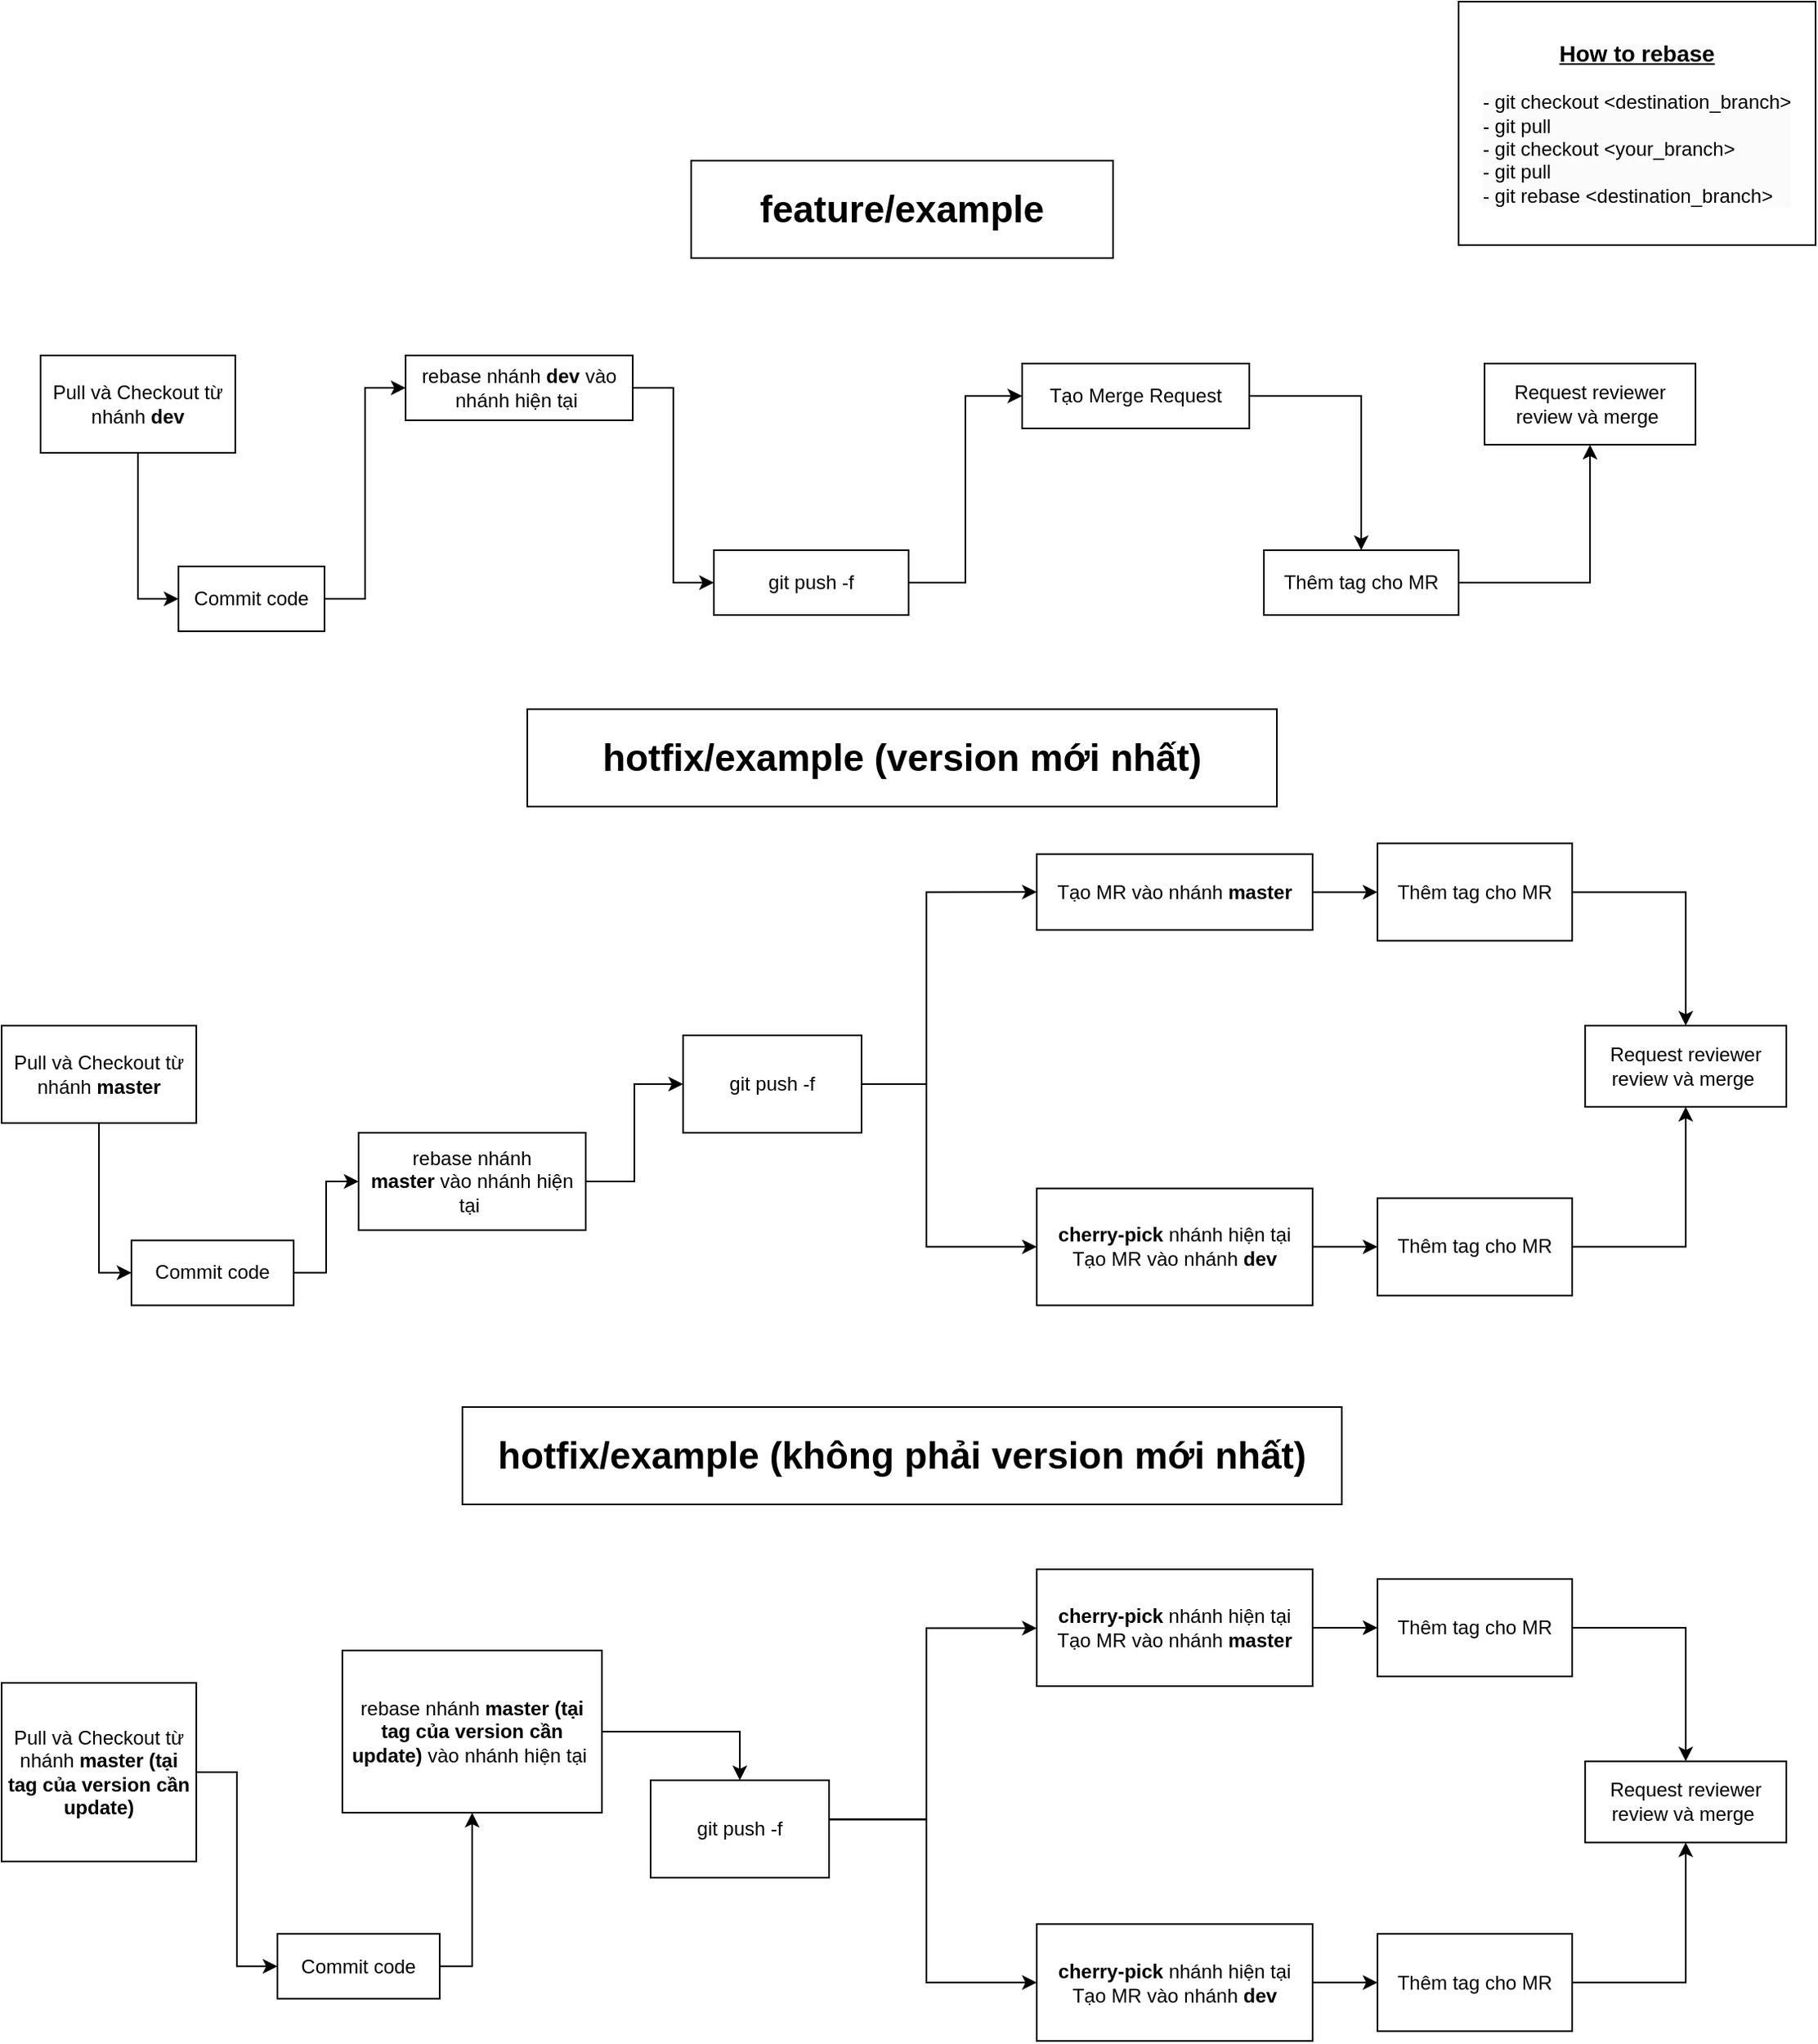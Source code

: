 <mxfile version="21.6.9" type="device">
  <diagram name="Page-1" id="8p-41tzVHDU2A6d6gh-D">
    <mxGraphModel dx="1362" dy="771" grid="1" gridSize="10" guides="1" tooltips="1" connect="1" arrows="1" fold="1" page="1" pageScale="1" pageWidth="1169" pageHeight="827" math="0" shadow="0">
      <root>
        <mxCell id="0" />
        <mxCell id="1" parent="0" />
        <mxCell id="7fiDD-AKE3JGjJnr2jTb-26" style="edgeStyle=orthogonalEdgeStyle;rounded=0;orthogonalLoop=1;jettySize=auto;html=1;entryX=0;entryY=0.5;entryDx=0;entryDy=0;" parent="1" source="7fiDD-AKE3JGjJnr2jTb-1" target="7fiDD-AKE3JGjJnr2jTb-3" edge="1">
          <mxGeometry relative="1" as="geometry" />
        </mxCell>
        <mxCell id="7fiDD-AKE3JGjJnr2jTb-1" value="Pull và Checkout từ nhánh &lt;b&gt;dev&lt;/b&gt;" style="rounded=0;whiteSpace=wrap;html=1;" parent="1" vertex="1">
          <mxGeometry x="54" y="222" width="120" height="60" as="geometry" />
        </mxCell>
        <mxCell id="7fiDD-AKE3JGjJnr2jTb-29" style="edgeStyle=orthogonalEdgeStyle;rounded=0;orthogonalLoop=1;jettySize=auto;html=1;entryX=0;entryY=0.5;entryDx=0;entryDy=0;" parent="1" source="7fiDD-AKE3JGjJnr2jTb-3" target="7fiDD-AKE3JGjJnr2jTb-5" edge="1">
          <mxGeometry relative="1" as="geometry" />
        </mxCell>
        <UserObject label="Commit code" link="https://git.rabiloo.net/mobile/work-flow/git-flow/-/blob/main/gitflow.md?ref_type=heads#commit-message-naming" id="7fiDD-AKE3JGjJnr2jTb-3">
          <mxCell style="rounded=0;whiteSpace=wrap;html=1;" parent="1" vertex="1">
            <mxGeometry x="139" y="352" width="90" height="40" as="geometry" />
          </mxCell>
        </UserObject>
        <mxCell id="7fiDD-AKE3JGjJnr2jTb-30" style="edgeStyle=orthogonalEdgeStyle;rounded=0;orthogonalLoop=1;jettySize=auto;html=1;entryX=0;entryY=0.5;entryDx=0;entryDy=0;" parent="1" source="7fiDD-AKE3JGjJnr2jTb-5" target="7fiDD-AKE3JGjJnr2jTb-7" edge="1">
          <mxGeometry relative="1" as="geometry" />
        </mxCell>
        <mxCell id="7fiDD-AKE3JGjJnr2jTb-5" value="rebase nhánh &lt;b&gt;dev&lt;/b&gt; vào nhánh hiện tại&amp;nbsp;" style="rounded=0;whiteSpace=wrap;html=1;" parent="1" vertex="1">
          <mxGeometry x="279" y="222" width="140" height="40" as="geometry" />
        </mxCell>
        <mxCell id="7fiDD-AKE3JGjJnr2jTb-49" style="edgeStyle=orthogonalEdgeStyle;rounded=0;orthogonalLoop=1;jettySize=auto;html=1;entryX=0;entryY=0.5;entryDx=0;entryDy=0;" parent="1" source="7fiDD-AKE3JGjJnr2jTb-7" target="7fiDD-AKE3JGjJnr2jTb-8" edge="1">
          <mxGeometry relative="1" as="geometry" />
        </mxCell>
        <mxCell id="7fiDD-AKE3JGjJnr2jTb-7" value="git push -f" style="rounded=0;whiteSpace=wrap;html=1;" parent="1" vertex="1">
          <mxGeometry x="469" y="342" width="120" height="40" as="geometry" />
        </mxCell>
        <mxCell id="qlPfx9N4xRwyqrv7Mhjt-3" style="edgeStyle=orthogonalEdgeStyle;rounded=0;orthogonalLoop=1;jettySize=auto;html=1;entryX=0.5;entryY=0;entryDx=0;entryDy=0;" parent="1" source="7fiDD-AKE3JGjJnr2jTb-8" target="qlPfx9N4xRwyqrv7Mhjt-2" edge="1">
          <mxGeometry relative="1" as="geometry" />
        </mxCell>
        <UserObject label="Tạo Merge Request" link="https://git.rabiloo.net/mobile/work-flow/git-flow/-/blob/main/gitflow.md?ref_type=heads#pull-request-naming" id="7fiDD-AKE3JGjJnr2jTb-8">
          <mxCell style="rounded=0;whiteSpace=wrap;html=1;fontStyle=0" parent="1" vertex="1">
            <mxGeometry x="659" y="227" width="140" height="40" as="geometry" />
          </mxCell>
        </UserObject>
        <mxCell id="7fiDD-AKE3JGjJnr2jTb-23" style="edgeStyle=orthogonalEdgeStyle;rounded=0;orthogonalLoop=1;jettySize=auto;html=1;entryX=0;entryY=0.5;entryDx=0;entryDy=0;" parent="1" source="7fiDD-AKE3JGjJnr2jTb-13" target="7fiDD-AKE3JGjJnr2jTb-14" edge="1">
          <mxGeometry relative="1" as="geometry" />
        </mxCell>
        <mxCell id="7fiDD-AKE3JGjJnr2jTb-13" value="Pull và Checkout từ nhánh &lt;b&gt;master&lt;/b&gt;" style="rounded=0;whiteSpace=wrap;html=1;" parent="1" vertex="1">
          <mxGeometry x="30" y="635" width="120" height="60" as="geometry" />
        </mxCell>
        <mxCell id="7fiDD-AKE3JGjJnr2jTb-54" style="edgeStyle=orthogonalEdgeStyle;rounded=0;orthogonalLoop=1;jettySize=auto;html=1;entryX=0;entryY=0.5;entryDx=0;entryDy=0;" parent="1" source="7fiDD-AKE3JGjJnr2jTb-14" target="y3Y4lg6fOU0EaFiOg16w-1" edge="1">
          <mxGeometry relative="1" as="geometry" />
        </mxCell>
        <UserObject label="Commit code" link="https://git.rabiloo.net/mobile/work-flow/git-flow/-/blob/main/gitflow.md?ref_type=heads#commit-message-naming" id="7fiDD-AKE3JGjJnr2jTb-14">
          <mxCell style="rounded=0;whiteSpace=wrap;html=1;" parent="1" vertex="1">
            <mxGeometry x="110" y="767.31" width="100" height="40" as="geometry" />
          </mxCell>
        </UserObject>
        <mxCell id="y3Y4lg6fOU0EaFiOg16w-3" style="edgeStyle=orthogonalEdgeStyle;rounded=0;orthogonalLoop=1;jettySize=auto;html=1;entryX=0;entryY=0.5;entryDx=0;entryDy=0;" edge="1" parent="1" source="7fiDD-AKE3JGjJnr2jTb-16" target="7fiDD-AKE3JGjJnr2jTb-17">
          <mxGeometry relative="1" as="geometry">
            <Array as="points">
              <mxPoint x="600" y="671" />
              <mxPoint x="600" y="553" />
            </Array>
          </mxGeometry>
        </mxCell>
        <mxCell id="y3Y4lg6fOU0EaFiOg16w-8" style="edgeStyle=orthogonalEdgeStyle;rounded=0;orthogonalLoop=1;jettySize=auto;html=1;exitX=1;exitY=0.5;exitDx=0;exitDy=0;entryX=0;entryY=0.5;entryDx=0;entryDy=0;" edge="1" parent="1" source="7fiDD-AKE3JGjJnr2jTb-16" target="7fiDD-AKE3JGjJnr2jTb-19">
          <mxGeometry relative="1" as="geometry">
            <Array as="points">
              <mxPoint x="600" y="671" />
              <mxPoint x="600" y="771" />
            </Array>
          </mxGeometry>
        </mxCell>
        <mxCell id="7fiDD-AKE3JGjJnr2jTb-16" value="git push -f" style="rounded=0;whiteSpace=wrap;html=1;" parent="1" vertex="1">
          <mxGeometry x="450" y="641" width="110" height="60" as="geometry" />
        </mxCell>
        <mxCell id="7fiDD-AKE3JGjJnr2jTb-46" style="edgeStyle=orthogonalEdgeStyle;rounded=0;orthogonalLoop=1;jettySize=auto;html=1;entryX=0;entryY=0.5;entryDx=0;entryDy=0;" parent="1" source="7fiDD-AKE3JGjJnr2jTb-17" target="7fiDD-AKE3JGjJnr2jTb-43" edge="1">
          <mxGeometry relative="1" as="geometry" />
        </mxCell>
        <UserObject label="Tạo MR vào nhánh &lt;b&gt;master&lt;/b&gt;" link="https://git.rabiloo.net/mobile/work-flow/git-flow/-/blob/main/gitflow.md?ref_type=heads#pull-request-naming" id="7fiDD-AKE3JGjJnr2jTb-17">
          <mxCell style="rounded=0;whiteSpace=wrap;html=1;" parent="1" vertex="1">
            <mxGeometry x="668" y="529.31" width="170" height="46.75" as="geometry" />
          </mxCell>
        </UserObject>
        <mxCell id="7fiDD-AKE3JGjJnr2jTb-18" value="Request reviewer&lt;br&gt;review và merge&amp;nbsp;" style="rounded=0;whiteSpace=wrap;html=1;" parent="1" vertex="1">
          <mxGeometry x="1006" y="635" width="124" height="50" as="geometry" />
        </mxCell>
        <mxCell id="7fiDD-AKE3JGjJnr2jTb-19" value="&lt;b&gt;cherry-pick&lt;/b&gt; nhánh hiện tại&lt;br&gt;Tạo MR vào nhánh &lt;b&gt;dev&lt;/b&gt;" style="rounded=0;whiteSpace=wrap;html=1;" parent="1" vertex="1">
          <mxGeometry x="668" y="735.31" width="170" height="72" as="geometry" />
        </mxCell>
        <mxCell id="7fiDD-AKE3JGjJnr2jTb-33" value="Request reviewer review và merge&amp;nbsp;" style="rounded=0;whiteSpace=wrap;html=1;" parent="1" vertex="1">
          <mxGeometry x="944" y="227" width="130" height="50" as="geometry" />
        </mxCell>
        <mxCell id="7fiDD-AKE3JGjJnr2jTb-57" style="edgeStyle=orthogonalEdgeStyle;rounded=0;orthogonalLoop=1;jettySize=auto;html=1;entryX=0.5;entryY=0;entryDx=0;entryDy=0;exitX=1;exitY=0.5;exitDx=0;exitDy=0;" parent="1" source="7fiDD-AKE3JGjJnr2jTb-43" target="7fiDD-AKE3JGjJnr2jTb-18" edge="1">
          <mxGeometry relative="1" as="geometry" />
        </mxCell>
        <UserObject label="Thêm tag cho MR" link="https://git.rabiloo.net/mobile/work-flow/git-flow/-/blob/main/gitflow.md?ref_type=heads#tag-naming" id="7fiDD-AKE3JGjJnr2jTb-43">
          <mxCell style="rounded=0;whiteSpace=wrap;html=1;" parent="1" vertex="1">
            <mxGeometry x="878" y="522.69" width="120" height="60" as="geometry" />
          </mxCell>
        </UserObject>
        <mxCell id="7fiDD-AKE3JGjJnr2jTb-48" value="&lt;b style=&quot;border-color: var(--border-color); color: rgb(0, 0, 0); font-family: Helvetica; font-style: normal; font-variant-ligatures: normal; font-variant-caps: normal; letter-spacing: normal; orphans: 2; text-align: center; text-indent: 0px; text-transform: none; widows: 2; word-spacing: 0px; -webkit-text-stroke-width: 0px; background-color: rgb(251, 251, 251); text-decoration-thickness: initial; text-decoration-style: initial; text-decoration-color: initial;&quot;&gt;&lt;font style=&quot;font-size: 14px;&quot;&gt;&lt;u&gt;How to rebase&lt;/u&gt;&lt;/font&gt;&lt;br&gt;&lt;/b&gt;&lt;br style=&quot;border-color: var(--border-color); color: rgb(0, 0, 0); font-family: Helvetica; font-size: 12px; font-style: normal; font-variant-ligatures: normal; font-variant-caps: normal; font-weight: 400; letter-spacing: normal; orphans: 2; text-align: center; text-indent: 0px; text-transform: none; widows: 2; word-spacing: 0px; -webkit-text-stroke-width: 0px; background-color: rgb(251, 251, 251); text-decoration-thickness: initial; text-decoration-style: initial; text-decoration-color: initial;&quot;&gt;&lt;div style=&quot;border-color: var(--border-color); color: rgb(0, 0, 0); font-family: Helvetica; font-size: 12px; font-style: normal; font-variant-ligatures: normal; font-variant-caps: normal; font-weight: 400; letter-spacing: normal; orphans: 2; text-indent: 0px; text-transform: none; widows: 2; word-spacing: 0px; -webkit-text-stroke-width: 0px; background-color: rgb(251, 251, 251); text-decoration-thickness: initial; text-decoration-style: initial; text-decoration-color: initial; text-align: left;&quot;&gt;- git checkout &amp;lt;destination_branch&amp;gt;&lt;/div&gt;&lt;div style=&quot;border-color: var(--border-color); color: rgb(0, 0, 0); font-family: Helvetica; font-size: 12px; font-style: normal; font-variant-ligatures: normal; font-variant-caps: normal; font-weight: 400; letter-spacing: normal; orphans: 2; text-indent: 0px; text-transform: none; widows: 2; word-spacing: 0px; -webkit-text-stroke-width: 0px; background-color: rgb(251, 251, 251); text-decoration-thickness: initial; text-decoration-style: initial; text-decoration-color: initial; text-align: left;&quot;&gt;&lt;span style=&quot;border-color: var(--border-color); background-color: initial;&quot;&gt;- git pull&lt;/span&gt;&lt;/div&gt;&lt;div style=&quot;border-color: var(--border-color); color: rgb(0, 0, 0); font-family: Helvetica; font-size: 12px; font-style: normal; font-variant-ligatures: normal; font-variant-caps: normal; font-weight: 400; letter-spacing: normal; orphans: 2; text-indent: 0px; text-transform: none; widows: 2; word-spacing: 0px; -webkit-text-stroke-width: 0px; background-color: rgb(251, 251, 251); text-decoration-thickness: initial; text-decoration-style: initial; text-decoration-color: initial; text-align: left;&quot;&gt;&lt;span style=&quot;border-color: var(--border-color); background-color: initial;&quot;&gt;- git checkout &amp;lt;your_branch&amp;gt;&lt;/span&gt;&lt;/div&gt;&lt;div style=&quot;border-color: var(--border-color); color: rgb(0, 0, 0); font-family: Helvetica; font-size: 12px; font-style: normal; font-variant-ligatures: normal; font-variant-caps: normal; font-weight: 400; letter-spacing: normal; orphans: 2; text-indent: 0px; text-transform: none; widows: 2; word-spacing: 0px; -webkit-text-stroke-width: 0px; background-color: rgb(251, 251, 251); text-decoration-thickness: initial; text-decoration-style: initial; text-decoration-color: initial; text-align: left;&quot;&gt;&lt;span style=&quot;border-color: var(--border-color); background-color: initial;&quot;&gt;- git pull&lt;/span&gt;&lt;/div&gt;&lt;div style=&quot;border-color: var(--border-color); color: rgb(0, 0, 0); font-family: Helvetica; font-size: 12px; font-style: normal; font-variant-ligatures: normal; font-variant-caps: normal; font-weight: 400; letter-spacing: normal; orphans: 2; text-indent: 0px; text-transform: none; widows: 2; word-spacing: 0px; -webkit-text-stroke-width: 0px; background-color: rgb(251, 251, 251); text-decoration-thickness: initial; text-decoration-style: initial; text-decoration-color: initial; text-align: left;&quot;&gt;&lt;span style=&quot;border-color: var(--border-color); background-color: initial;&quot;&gt;- git rebase &amp;lt;destination_branch&amp;gt;&lt;/span&gt;&lt;/div&gt;" style="rounded=0;whiteSpace=wrap;html=1;" parent="1" vertex="1">
          <mxGeometry x="928" y="4" width="220" height="150" as="geometry" />
        </mxCell>
        <mxCell id="qlPfx9N4xRwyqrv7Mhjt-4" style="edgeStyle=orthogonalEdgeStyle;rounded=0;orthogonalLoop=1;jettySize=auto;html=1;entryX=0.5;entryY=1;entryDx=0;entryDy=0;" parent="1" source="qlPfx9N4xRwyqrv7Mhjt-2" target="7fiDD-AKE3JGjJnr2jTb-33" edge="1">
          <mxGeometry relative="1" as="geometry" />
        </mxCell>
        <UserObject label="Thêm tag cho MR" link="https://git.rabiloo.net/mobile/work-flow/git-flow/-/blob/main/gitflow.md?ref_type=heads#tag-naming" id="qlPfx9N4xRwyqrv7Mhjt-2">
          <mxCell style="rounded=0;whiteSpace=wrap;html=1;" parent="1" vertex="1">
            <mxGeometry x="808" y="342" width="120" height="40" as="geometry" />
          </mxCell>
        </UserObject>
        <UserObject label="feature/example" link="https://git.rabiloo.net/mobile/work-flow/git-flow/-/blob/main/gitflow.md?ref_type=heads#branch-naming" id="qlPfx9N4xRwyqrv7Mhjt-5">
          <mxCell style="rounded=0;whiteSpace=wrap;html=1;fontStyle=1;fontSize=23;" parent="1" vertex="1">
            <mxGeometry x="455" y="102" width="260" height="60" as="geometry" />
          </mxCell>
        </UserObject>
        <UserObject label="hotfix/example (version mới nhất)" link="https://git.rabiloo.net/mobile/work-flow/git-flow/-/blob/main/gitflow.md?ref_type=heads#branch-naming" id="qlPfx9N4xRwyqrv7Mhjt-7">
          <mxCell style="rounded=0;whiteSpace=wrap;html=1;fontStyle=1;fontSize=23;" parent="1" vertex="1">
            <mxGeometry x="354" y="440" width="462" height="60" as="geometry" />
          </mxCell>
        </UserObject>
        <mxCell id="y3Y4lg6fOU0EaFiOg16w-2" style="edgeStyle=orthogonalEdgeStyle;rounded=0;orthogonalLoop=1;jettySize=auto;html=1;exitX=1;exitY=0.5;exitDx=0;exitDy=0;entryX=0;entryY=0.5;entryDx=0;entryDy=0;" edge="1" parent="1" source="y3Y4lg6fOU0EaFiOg16w-1" target="7fiDD-AKE3JGjJnr2jTb-16">
          <mxGeometry relative="1" as="geometry" />
        </mxCell>
        <mxCell id="y3Y4lg6fOU0EaFiOg16w-1" value="rebase nhánh &lt;b&gt;master&lt;/b&gt;&amp;nbsp;vào nhánh hiện tại&amp;nbsp;" style="rounded=0;whiteSpace=wrap;html=1;" vertex="1" parent="1">
          <mxGeometry x="250" y="701" width="140" height="60" as="geometry" />
        </mxCell>
        <mxCell id="y3Y4lg6fOU0EaFiOg16w-5" style="edgeStyle=orthogonalEdgeStyle;rounded=0;orthogonalLoop=1;jettySize=auto;html=1;entryX=0;entryY=0.5;entryDx=0;entryDy=0;exitX=1;exitY=0.5;exitDx=0;exitDy=0;" edge="1" parent="1" target="y3Y4lg6fOU0EaFiOg16w-6" source="7fiDD-AKE3JGjJnr2jTb-19">
          <mxGeometry relative="1" as="geometry">
            <mxPoint x="848" y="715.31" as="sourcePoint" />
          </mxGeometry>
        </mxCell>
        <mxCell id="y3Y4lg6fOU0EaFiOg16w-7" style="edgeStyle=orthogonalEdgeStyle;rounded=0;orthogonalLoop=1;jettySize=auto;html=1;exitX=1;exitY=0.5;exitDx=0;exitDy=0;entryX=0.5;entryY=1;entryDx=0;entryDy=0;" edge="1" parent="1" source="y3Y4lg6fOU0EaFiOg16w-6" target="7fiDD-AKE3JGjJnr2jTb-18">
          <mxGeometry relative="1" as="geometry" />
        </mxCell>
        <UserObject label="Thêm tag cho MR" link="https://git.rabiloo.net/mobile/work-flow/git-flow/-/blob/main/gitflow.md?ref_type=heads#tag-naming" id="y3Y4lg6fOU0EaFiOg16w-6">
          <mxCell style="rounded=0;whiteSpace=wrap;html=1;" vertex="1" parent="1">
            <mxGeometry x="878" y="741.31" width="120" height="60" as="geometry" />
          </mxCell>
        </UserObject>
        <mxCell id="y3Y4lg6fOU0EaFiOg16w-9" style="edgeStyle=orthogonalEdgeStyle;rounded=0;orthogonalLoop=1;jettySize=auto;html=1;entryX=0;entryY=0.5;entryDx=0;entryDy=0;" edge="1" parent="1" source="y3Y4lg6fOU0EaFiOg16w-10" target="y3Y4lg6fOU0EaFiOg16w-12">
          <mxGeometry relative="1" as="geometry" />
        </mxCell>
        <mxCell id="y3Y4lg6fOU0EaFiOg16w-10" value="Pull và Checkout từ nhánh &lt;b&gt;master (tại tag của version cần update)&lt;/b&gt;" style="rounded=0;whiteSpace=wrap;html=1;" vertex="1" parent="1">
          <mxGeometry x="30" y="1040" width="120" height="110" as="geometry" />
        </mxCell>
        <UserObject label="Commit code" link="https://git.rabiloo.net/mobile/work-flow/git-flow/-/blob/main/gitflow.md?ref_type=heads#commit-message-naming" id="y3Y4lg6fOU0EaFiOg16w-12">
          <mxCell style="rounded=0;whiteSpace=wrap;html=1;" vertex="1" parent="1">
            <mxGeometry x="200" y="1194.62" width="100" height="40" as="geometry" />
          </mxCell>
        </UserObject>
        <mxCell id="y3Y4lg6fOU0EaFiOg16w-13" style="edgeStyle=orthogonalEdgeStyle;rounded=0;orthogonalLoop=1;jettySize=auto;html=1;entryX=0;entryY=0.5;entryDx=0;entryDy=0;" edge="1" parent="1" target="y3Y4lg6fOU0EaFiOg16w-28">
          <mxGeometry relative="1" as="geometry">
            <Array as="points">
              <mxPoint x="600" y="1124.31" />
              <mxPoint x="600" y="1006.31" />
              <mxPoint x="668" y="1006.31" />
            </Array>
            <mxPoint x="520" y="1124.31" as="sourcePoint" />
            <mxPoint x="668" y="1005.995" as="targetPoint" />
          </mxGeometry>
        </mxCell>
        <mxCell id="y3Y4lg6fOU0EaFiOg16w-14" style="edgeStyle=orthogonalEdgeStyle;rounded=0;orthogonalLoop=1;jettySize=auto;html=1;exitX=1;exitY=0.5;exitDx=0;exitDy=0;entryX=0;entryY=0.5;entryDx=0;entryDy=0;" edge="1" parent="1" source="y3Y4lg6fOU0EaFiOg16w-15" target="y3Y4lg6fOU0EaFiOg16w-19">
          <mxGeometry relative="1" as="geometry">
            <Array as="points">
              <mxPoint x="520" y="1124" />
              <mxPoint x="600" y="1124" />
              <mxPoint x="600" y="1225" />
            </Array>
            <mxPoint x="520" y="1124.31" as="sourcePoint" />
          </mxGeometry>
        </mxCell>
        <mxCell id="y3Y4lg6fOU0EaFiOg16w-15" value="git push -f" style="rounded=0;whiteSpace=wrap;html=1;" vertex="1" parent="1">
          <mxGeometry x="430" y="1100" width="110" height="60" as="geometry" />
        </mxCell>
        <mxCell id="y3Y4lg6fOU0EaFiOg16w-16" style="edgeStyle=orthogonalEdgeStyle;rounded=0;orthogonalLoop=1;jettySize=auto;html=1;entryX=0;entryY=0.5;entryDx=0;entryDy=0;exitX=1;exitY=0.5;exitDx=0;exitDy=0;" edge="1" parent="1" source="y3Y4lg6fOU0EaFiOg16w-28" target="y3Y4lg6fOU0EaFiOg16w-21">
          <mxGeometry relative="1" as="geometry">
            <mxPoint x="838" y="1006" as="sourcePoint" />
          </mxGeometry>
        </mxCell>
        <mxCell id="y3Y4lg6fOU0EaFiOg16w-18" value="Request reviewer&lt;br&gt;review và merge&amp;nbsp;" style="rounded=0;whiteSpace=wrap;html=1;" vertex="1" parent="1">
          <mxGeometry x="1006" y="1088.31" width="124" height="50" as="geometry" />
        </mxCell>
        <mxCell id="y3Y4lg6fOU0EaFiOg16w-19" value="&lt;b&gt;cherry-pick&lt;/b&gt; nhánh hiện tại&lt;br&gt;Tạo MR vào nhánh &lt;b&gt;dev&lt;/b&gt;" style="rounded=0;whiteSpace=wrap;html=1;" vertex="1" parent="1">
          <mxGeometry x="668" y="1188.62" width="170" height="72" as="geometry" />
        </mxCell>
        <mxCell id="y3Y4lg6fOU0EaFiOg16w-20" style="edgeStyle=orthogonalEdgeStyle;rounded=0;orthogonalLoop=1;jettySize=auto;html=1;entryX=0.5;entryY=0;entryDx=0;entryDy=0;exitX=1;exitY=0.5;exitDx=0;exitDy=0;" edge="1" parent="1" source="y3Y4lg6fOU0EaFiOg16w-21" target="y3Y4lg6fOU0EaFiOg16w-18">
          <mxGeometry relative="1" as="geometry" />
        </mxCell>
        <UserObject label="Thêm tag cho MR" link="https://git.rabiloo.net/mobile/work-flow/git-flow/-/blob/main/gitflow.md?ref_type=heads#tag-naming" id="y3Y4lg6fOU0EaFiOg16w-21">
          <mxCell style="rounded=0;whiteSpace=wrap;html=1;" vertex="1" parent="1">
            <mxGeometry x="878" y="976" width="120" height="60" as="geometry" />
          </mxCell>
        </UserObject>
        <UserObject label="hotfix/example (không phải version mới nhất)" link="https://git.rabiloo.net/mobile/work-flow/git-flow/-/blob/main/gitflow.md?ref_type=heads#branch-naming" id="y3Y4lg6fOU0EaFiOg16w-22">
          <mxCell style="rounded=0;whiteSpace=wrap;html=1;fontStyle=1;fontSize=23;" vertex="1" parent="1">
            <mxGeometry x="314" y="870" width="542" height="60" as="geometry" />
          </mxCell>
        </UserObject>
        <mxCell id="y3Y4lg6fOU0EaFiOg16w-23" style="edgeStyle=orthogonalEdgeStyle;rounded=0;orthogonalLoop=1;jettySize=auto;html=1;exitX=1;exitY=0.5;exitDx=0;exitDy=0;entryX=0.5;entryY=1;entryDx=0;entryDy=0;" edge="1" parent="1" source="y3Y4lg6fOU0EaFiOg16w-12" target="y3Y4lg6fOU0EaFiOg16w-29">
          <mxGeometry relative="1" as="geometry">
            <mxPoint x="390" y="1161" as="sourcePoint" />
          </mxGeometry>
        </mxCell>
        <mxCell id="y3Y4lg6fOU0EaFiOg16w-25" style="edgeStyle=orthogonalEdgeStyle;rounded=0;orthogonalLoop=1;jettySize=auto;html=1;entryX=0;entryY=0.5;entryDx=0;entryDy=0;exitX=1;exitY=0.5;exitDx=0;exitDy=0;" edge="1" parent="1" source="y3Y4lg6fOU0EaFiOg16w-19" target="y3Y4lg6fOU0EaFiOg16w-27">
          <mxGeometry relative="1" as="geometry">
            <mxPoint x="848" y="1168.62" as="sourcePoint" />
          </mxGeometry>
        </mxCell>
        <mxCell id="y3Y4lg6fOU0EaFiOg16w-26" style="edgeStyle=orthogonalEdgeStyle;rounded=0;orthogonalLoop=1;jettySize=auto;html=1;exitX=1;exitY=0.5;exitDx=0;exitDy=0;entryX=0.5;entryY=1;entryDx=0;entryDy=0;" edge="1" parent="1" source="y3Y4lg6fOU0EaFiOg16w-27" target="y3Y4lg6fOU0EaFiOg16w-18">
          <mxGeometry relative="1" as="geometry" />
        </mxCell>
        <UserObject label="Thêm tag cho MR" link="https://git.rabiloo.net/mobile/work-flow/git-flow/-/blob/main/gitflow.md?ref_type=heads#tag-naming" id="y3Y4lg6fOU0EaFiOg16w-27">
          <mxCell style="rounded=0;whiteSpace=wrap;html=1;" vertex="1" parent="1">
            <mxGeometry x="878" y="1194.62" width="120" height="60" as="geometry" />
          </mxCell>
        </UserObject>
        <mxCell id="y3Y4lg6fOU0EaFiOg16w-28" value="&lt;b&gt;cherry-pick&lt;/b&gt; nhánh hiện tại&lt;br&gt;Tạo MR vào nhánh &lt;b&gt;master&lt;/b&gt;" style="rounded=0;whiteSpace=wrap;html=1;" vertex="1" parent="1">
          <mxGeometry x="668" y="970" width="170" height="72" as="geometry" />
        </mxCell>
        <mxCell id="y3Y4lg6fOU0EaFiOg16w-30" style="edgeStyle=orthogonalEdgeStyle;rounded=0;orthogonalLoop=1;jettySize=auto;html=1;entryX=0.5;entryY=0;entryDx=0;entryDy=0;" edge="1" parent="1" source="y3Y4lg6fOU0EaFiOg16w-29" target="y3Y4lg6fOU0EaFiOg16w-15">
          <mxGeometry relative="1" as="geometry" />
        </mxCell>
        <mxCell id="y3Y4lg6fOU0EaFiOg16w-29" value="rebase nhánh &lt;b&gt;master (tại tag của version cần update)&lt;/b&gt;&amp;nbsp;vào nhánh hiện tại&amp;nbsp;" style="rounded=0;whiteSpace=wrap;html=1;" vertex="1" parent="1">
          <mxGeometry x="240" y="1020" width="160" height="100" as="geometry" />
        </mxCell>
      </root>
    </mxGraphModel>
  </diagram>
</mxfile>
